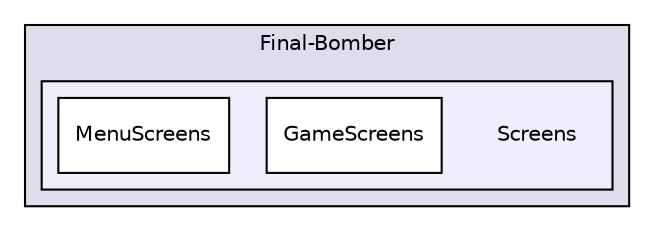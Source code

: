 digraph "D:/Projets/Final-Bomber/1 - Final-Bomber/Final-Bomber/Screens" {
  compound=true
  node [ fontsize="10", fontname="Helvetica"];
  edge [ labelfontsize="10", labelfontname="Helvetica"];
  subgraph clusterdir_8535758fa343d8c49724c096c70e140d {
    graph [ bgcolor="#ddddee", pencolor="black", label="Final-Bomber" fontname="Helvetica", fontsize="10", URL="dir_8535758fa343d8c49724c096c70e140d.html"]
  subgraph clusterdir_1633dd0d7500a1113555b4d9bc050008 {
    graph [ bgcolor="#eeeeff", pencolor="black", label="" URL="dir_1633dd0d7500a1113555b4d9bc050008.html"];
    dir_1633dd0d7500a1113555b4d9bc050008 [shape=plaintext label="Screens"];
    dir_9048fd3a1d060f39486f5006fc21df71 [shape=box label="GameScreens" color="black" fillcolor="white" style="filled" URL="dir_9048fd3a1d060f39486f5006fc21df71.html"];
    dir_57c4537f81d1bbf7270cd14ee3d0a6b7 [shape=box label="MenuScreens" color="black" fillcolor="white" style="filled" URL="dir_57c4537f81d1bbf7270cd14ee3d0a6b7.html"];
  }
  }
}
